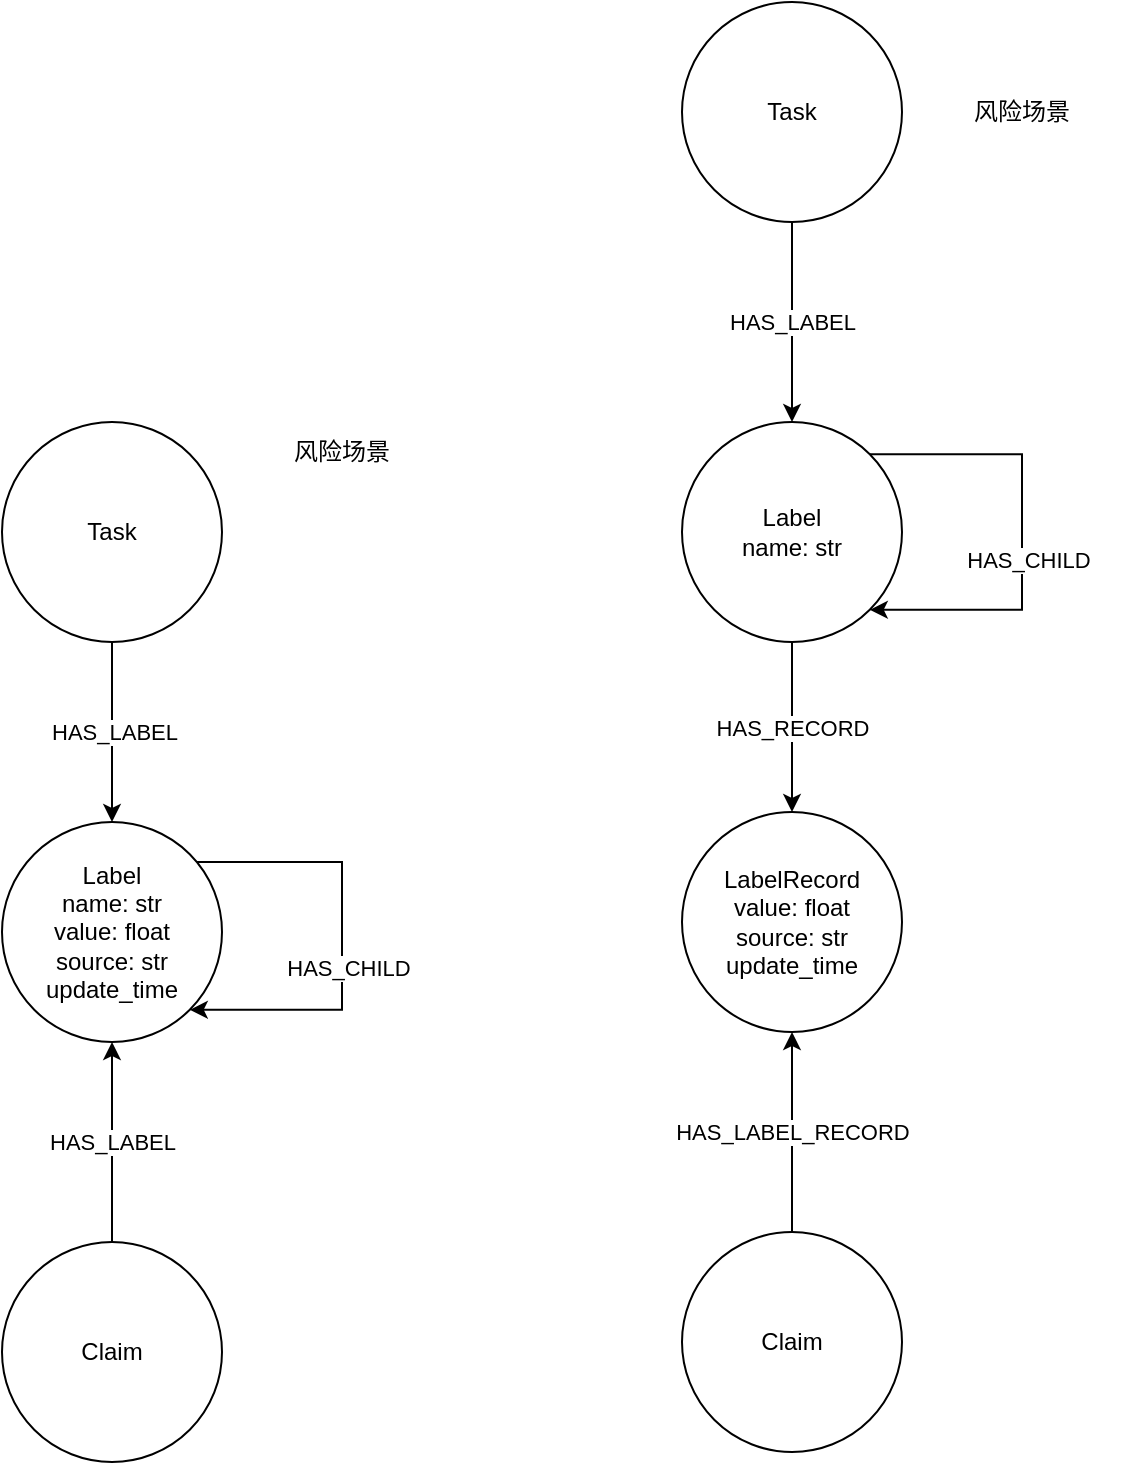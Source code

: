 <mxfile version="15.4.1" type="github">
  <diagram id="NcejznuSpz1hfUzmKxQE" name="Page-1">
    <mxGraphModel dx="1191" dy="1941" grid="1" gridSize="10" guides="1" tooltips="1" connect="1" arrows="1" fold="1" page="1" pageScale="1" pageWidth="850" pageHeight="1100" math="0" shadow="0">
      <root>
        <mxCell id="0" />
        <mxCell id="1" parent="0" />
        <mxCell id="JPDMa77N0OKO5Pyy8LSN-1" value="Label&lt;br&gt;name: str&lt;br&gt;value: float&lt;br&gt;source: str&lt;br&gt;update_time" style="ellipse;whiteSpace=wrap;html=1;aspect=fixed;" vertex="1" parent="1">
          <mxGeometry x="310" y="250" width="110" height="110" as="geometry" />
        </mxCell>
        <mxCell id="JPDMa77N0OKO5Pyy8LSN-2" value="Claim" style="ellipse;whiteSpace=wrap;html=1;aspect=fixed;" vertex="1" parent="1">
          <mxGeometry x="310" y="460" width="110" height="110" as="geometry" />
        </mxCell>
        <mxCell id="JPDMa77N0OKO5Pyy8LSN-3" value="" style="endArrow=classic;html=1;rounded=0;edgeStyle=orthogonalEdgeStyle;entryX=0.5;entryY=1;entryDx=0;entryDy=0;exitX=0.5;exitY=0;exitDx=0;exitDy=0;" edge="1" parent="1" source="JPDMa77N0OKO5Pyy8LSN-2" target="JPDMa77N0OKO5Pyy8LSN-1">
          <mxGeometry relative="1" as="geometry">
            <mxPoint x="370" y="430" as="sourcePoint" />
            <mxPoint x="470" y="430" as="targetPoint" />
          </mxGeometry>
        </mxCell>
        <mxCell id="JPDMa77N0OKO5Pyy8LSN-4" value="HAS_LABEL" style="edgeLabel;resizable=0;html=1;align=center;verticalAlign=middle;" connectable="0" vertex="1" parent="JPDMa77N0OKO5Pyy8LSN-3">
          <mxGeometry relative="1" as="geometry" />
        </mxCell>
        <mxCell id="JPDMa77N0OKO5Pyy8LSN-5" value="" style="edgeStyle=elbowEdgeStyle;elbow=horizontal;endArrow=classic;html=1;rounded=0;entryX=1;entryY=1;entryDx=0;entryDy=0;" edge="1" parent="1" source="JPDMa77N0OKO5Pyy8LSN-1" target="JPDMa77N0OKO5Pyy8LSN-1">
          <mxGeometry width="50" height="50" relative="1" as="geometry">
            <mxPoint x="400" y="460" as="sourcePoint" />
            <mxPoint x="450" y="410" as="targetPoint" />
            <Array as="points">
              <mxPoint x="480" y="270" />
              <mxPoint x="430" y="190" />
            </Array>
          </mxGeometry>
        </mxCell>
        <mxCell id="JPDMa77N0OKO5Pyy8LSN-6" value="HAS_CHILD" style="edgeLabel;html=1;align=center;verticalAlign=middle;resizable=0;points=[];" vertex="1" connectable="0" parent="JPDMa77N0OKO5Pyy8LSN-5">
          <mxGeometry x="0.122" y="3" relative="1" as="geometry">
            <mxPoint as="offset" />
          </mxGeometry>
        </mxCell>
        <mxCell id="JPDMa77N0OKO5Pyy8LSN-7" value="Task" style="ellipse;whiteSpace=wrap;html=1;aspect=fixed;" vertex="1" parent="1">
          <mxGeometry x="310" y="50" width="110" height="110" as="geometry" />
        </mxCell>
        <mxCell id="JPDMa77N0OKO5Pyy8LSN-8" value="" style="endArrow=classic;html=1;rounded=0;edgeStyle=orthogonalEdgeStyle;exitX=0.5;exitY=1;exitDx=0;exitDy=0;" edge="1" parent="1" source="JPDMa77N0OKO5Pyy8LSN-7">
          <mxGeometry relative="1" as="geometry">
            <mxPoint x="375" y="470" as="sourcePoint" />
            <mxPoint x="365" y="250" as="targetPoint" />
          </mxGeometry>
        </mxCell>
        <mxCell id="JPDMa77N0OKO5Pyy8LSN-9" value="HAS_LABEL" style="edgeLabel;resizable=0;html=1;align=center;verticalAlign=middle;" connectable="0" vertex="1" parent="JPDMa77N0OKO5Pyy8LSN-8">
          <mxGeometry relative="1" as="geometry" />
        </mxCell>
        <mxCell id="JPDMa77N0OKO5Pyy8LSN-10" value="风险场景" style="text;html=1;strokeColor=none;fillColor=none;align=center;verticalAlign=middle;whiteSpace=wrap;rounded=0;" vertex="1" parent="1">
          <mxGeometry x="430" y="50" width="100" height="30" as="geometry" />
        </mxCell>
        <mxCell id="JPDMa77N0OKO5Pyy8LSN-12" value="LabelRecord&lt;br&gt;value: float&lt;br&gt;source: str&lt;br&gt;update_time" style="ellipse;whiteSpace=wrap;html=1;aspect=fixed;" vertex="1" parent="1">
          <mxGeometry x="650" y="245" width="110" height="110" as="geometry" />
        </mxCell>
        <mxCell id="JPDMa77N0OKO5Pyy8LSN-13" value="Claim" style="ellipse;whiteSpace=wrap;html=1;aspect=fixed;" vertex="1" parent="1">
          <mxGeometry x="650" y="455" width="110" height="110" as="geometry" />
        </mxCell>
        <mxCell id="JPDMa77N0OKO5Pyy8LSN-14" value="" style="endArrow=classic;html=1;rounded=0;edgeStyle=orthogonalEdgeStyle;entryX=0.5;entryY=1;entryDx=0;entryDy=0;exitX=0.5;exitY=0;exitDx=0;exitDy=0;" edge="1" parent="1" source="JPDMa77N0OKO5Pyy8LSN-13" target="JPDMa77N0OKO5Pyy8LSN-12">
          <mxGeometry relative="1" as="geometry">
            <mxPoint x="710" y="425" as="sourcePoint" />
            <mxPoint x="810" y="425" as="targetPoint" />
          </mxGeometry>
        </mxCell>
        <mxCell id="JPDMa77N0OKO5Pyy8LSN-15" value="HAS_LABEL_RECORD" style="edgeLabel;resizable=0;html=1;align=center;verticalAlign=middle;" connectable="0" vertex="1" parent="JPDMa77N0OKO5Pyy8LSN-14">
          <mxGeometry relative="1" as="geometry" />
        </mxCell>
        <mxCell id="JPDMa77N0OKO5Pyy8LSN-16" value="" style="edgeStyle=elbowEdgeStyle;elbow=horizontal;endArrow=classic;html=1;rounded=0;exitX=1;exitY=0;exitDx=0;exitDy=0;entryX=1;entryY=1;entryDx=0;entryDy=0;" edge="1" parent="1" source="JPDMa77N0OKO5Pyy8LSN-22" target="JPDMa77N0OKO5Pyy8LSN-22">
          <mxGeometry width="50" height="50" relative="1" as="geometry">
            <mxPoint x="740" y="455" as="sourcePoint" />
            <mxPoint x="790" y="405" as="targetPoint" />
            <Array as="points">
              <mxPoint x="820" y="265" />
              <mxPoint x="770" y="185" />
            </Array>
          </mxGeometry>
        </mxCell>
        <mxCell id="JPDMa77N0OKO5Pyy8LSN-17" value="HAS_CHILD" style="edgeLabel;html=1;align=center;verticalAlign=middle;resizable=0;points=[];" vertex="1" connectable="0" parent="JPDMa77N0OKO5Pyy8LSN-16">
          <mxGeometry x="0.122" y="3" relative="1" as="geometry">
            <mxPoint as="offset" />
          </mxGeometry>
        </mxCell>
        <mxCell id="JPDMa77N0OKO5Pyy8LSN-18" value="Task" style="ellipse;whiteSpace=wrap;html=1;aspect=fixed;" vertex="1" parent="1">
          <mxGeometry x="650" y="-160" width="110" height="110" as="geometry" />
        </mxCell>
        <mxCell id="JPDMa77N0OKO5Pyy8LSN-19" value="" style="endArrow=classic;html=1;rounded=0;edgeStyle=orthogonalEdgeStyle;exitX=0.5;exitY=1;exitDx=0;exitDy=0;entryX=0.5;entryY=0;entryDx=0;entryDy=0;" edge="1" parent="1" source="JPDMa77N0OKO5Pyy8LSN-18" target="JPDMa77N0OKO5Pyy8LSN-22">
          <mxGeometry relative="1" as="geometry">
            <mxPoint x="715" y="465" as="sourcePoint" />
            <mxPoint x="580" y="20" as="targetPoint" />
          </mxGeometry>
        </mxCell>
        <mxCell id="JPDMa77N0OKO5Pyy8LSN-20" value="HAS_LABEL" style="edgeLabel;resizable=0;html=1;align=center;verticalAlign=middle;" connectable="0" vertex="1" parent="JPDMa77N0OKO5Pyy8LSN-19">
          <mxGeometry relative="1" as="geometry" />
        </mxCell>
        <mxCell id="JPDMa77N0OKO5Pyy8LSN-21" value="风险场景" style="text;html=1;strokeColor=none;fillColor=none;align=center;verticalAlign=middle;whiteSpace=wrap;rounded=0;" vertex="1" parent="1">
          <mxGeometry x="770" y="-120" width="100" height="30" as="geometry" />
        </mxCell>
        <mxCell id="JPDMa77N0OKO5Pyy8LSN-22" value="Label&lt;br&gt;name: str" style="ellipse;whiteSpace=wrap;html=1;aspect=fixed;" vertex="1" parent="1">
          <mxGeometry x="650" y="50" width="110" height="110" as="geometry" />
        </mxCell>
        <mxCell id="JPDMa77N0OKO5Pyy8LSN-23" value="" style="endArrow=classic;html=1;rounded=0;edgeStyle=orthogonalEdgeStyle;entryX=0.5;entryY=0;entryDx=0;entryDy=0;" edge="1" parent="1" source="JPDMa77N0OKO5Pyy8LSN-22" target="JPDMa77N0OKO5Pyy8LSN-12">
          <mxGeometry relative="1" as="geometry">
            <mxPoint x="715" y="-40" as="sourcePoint" />
            <mxPoint x="715" y="60" as="targetPoint" />
          </mxGeometry>
        </mxCell>
        <mxCell id="JPDMa77N0OKO5Pyy8LSN-24" value="HAS_RECORD" style="edgeLabel;resizable=0;html=1;align=center;verticalAlign=middle;" connectable="0" vertex="1" parent="JPDMa77N0OKO5Pyy8LSN-23">
          <mxGeometry relative="1" as="geometry" />
        </mxCell>
      </root>
    </mxGraphModel>
  </diagram>
</mxfile>
